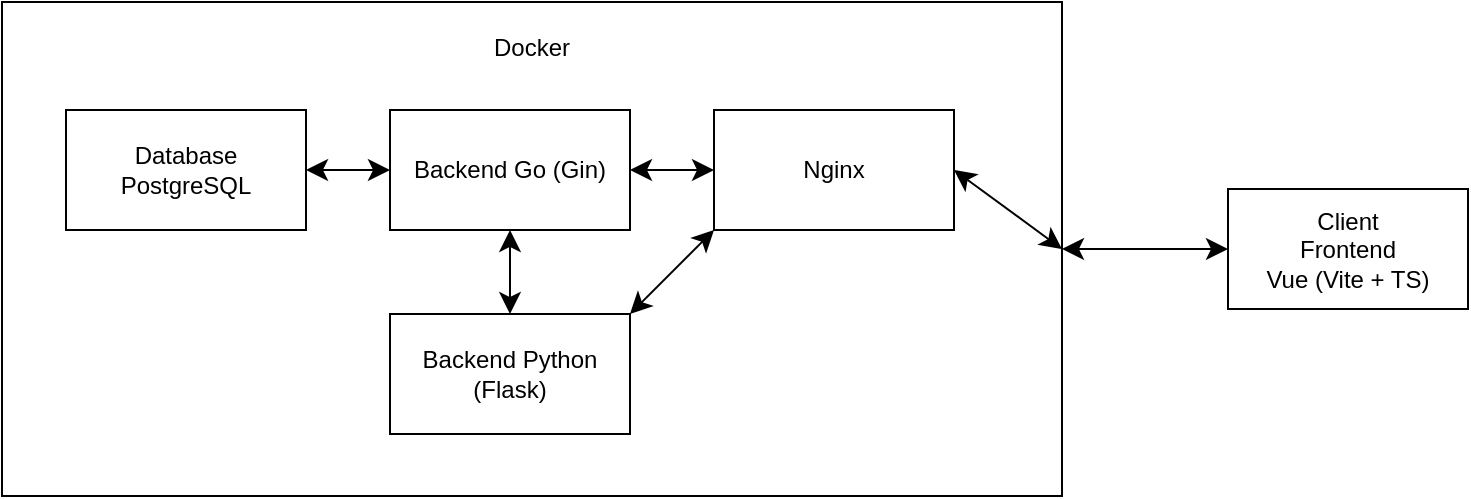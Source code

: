 <mxfile version="26.3.0">
  <diagram name="Страница — 1" id="zbMt8ld53hos1hts9wzq">
    <mxGraphModel dx="639" dy="1243" grid="0" gridSize="10" guides="1" tooltips="1" connect="1" arrows="1" fold="1" page="0" pageScale="1" pageWidth="827" pageHeight="1169" math="0" shadow="0">
      <root>
        <mxCell id="0" />
        <mxCell id="1" parent="0" />
        <mxCell id="MN3PHeWG23Chj6dq9QR9-1" value="" style="rounded=0;whiteSpace=wrap;html=1;" vertex="1" parent="1">
          <mxGeometry x="27" y="-82" width="530" height="247" as="geometry" />
        </mxCell>
        <mxCell id="MN3PHeWG23Chj6dq9QR9-2" value="Database&lt;br&gt;PostgreSQL" style="rounded=0;whiteSpace=wrap;html=1;" vertex="1" parent="1">
          <mxGeometry x="59" y="-28" width="120" height="60" as="geometry" />
        </mxCell>
        <mxCell id="MN3PHeWG23Chj6dq9QR9-4" value="Backend Go (Gin)" style="rounded=0;whiteSpace=wrap;html=1;" vertex="1" parent="1">
          <mxGeometry x="221" y="-28" width="120" height="60" as="geometry" />
        </mxCell>
        <mxCell id="MN3PHeWG23Chj6dq9QR9-5" value="Backend Python (Flask)" style="rounded=0;whiteSpace=wrap;html=1;" vertex="1" parent="1">
          <mxGeometry x="221" y="74" width="120" height="60" as="geometry" />
        </mxCell>
        <mxCell id="MN3PHeWG23Chj6dq9QR9-7" value="" style="endArrow=classic;startArrow=classic;html=1;rounded=0;fontSize=12;startSize=8;endSize=8;curved=1;exitX=1;exitY=0.5;exitDx=0;exitDy=0;entryX=0;entryY=0.5;entryDx=0;entryDy=0;" edge="1" parent="1" source="MN3PHeWG23Chj6dq9QR9-2" target="MN3PHeWG23Chj6dq9QR9-4">
          <mxGeometry width="50" height="50" relative="1" as="geometry">
            <mxPoint x="201" y="73" as="sourcePoint" />
            <mxPoint x="251" y="23" as="targetPoint" />
          </mxGeometry>
        </mxCell>
        <mxCell id="MN3PHeWG23Chj6dq9QR9-8" value="" style="endArrow=classic;startArrow=classic;html=1;rounded=0;fontSize=12;startSize=8;endSize=8;curved=1;exitX=0.5;exitY=1;exitDx=0;exitDy=0;entryX=0.5;entryY=0;entryDx=0;entryDy=0;" edge="1" parent="1" source="MN3PHeWG23Chj6dq9QR9-4" target="MN3PHeWG23Chj6dq9QR9-5">
          <mxGeometry width="50" height="50" relative="1" as="geometry">
            <mxPoint x="315" y="136" as="sourcePoint" />
            <mxPoint x="365" y="86" as="targetPoint" />
          </mxGeometry>
        </mxCell>
        <mxCell id="MN3PHeWG23Chj6dq9QR9-9" value="Nginx" style="rounded=0;whiteSpace=wrap;html=1;" vertex="1" parent="1">
          <mxGeometry x="383" y="-28" width="120" height="60" as="geometry" />
        </mxCell>
        <mxCell id="MN3PHeWG23Chj6dq9QR9-10" value="" style="endArrow=classic;startArrow=classic;html=1;rounded=0;fontSize=12;startSize=8;endSize=8;curved=1;exitX=1;exitY=0.5;exitDx=0;exitDy=0;entryX=0;entryY=0.5;entryDx=0;entryDy=0;" edge="1" parent="1" source="MN3PHeWG23Chj6dq9QR9-4" target="MN3PHeWG23Chj6dq9QR9-9">
          <mxGeometry width="50" height="50" relative="1" as="geometry">
            <mxPoint x="423" y="78" as="sourcePoint" />
            <mxPoint x="473" y="28" as="targetPoint" />
          </mxGeometry>
        </mxCell>
        <mxCell id="MN3PHeWG23Chj6dq9QR9-11" value="" style="endArrow=classic;startArrow=classic;html=1;rounded=0;fontSize=12;startSize=8;endSize=8;curved=1;exitX=1;exitY=0;exitDx=0;exitDy=0;entryX=0;entryY=1;entryDx=0;entryDy=0;" edge="1" parent="1" source="MN3PHeWG23Chj6dq9QR9-5" target="MN3PHeWG23Chj6dq9QR9-9">
          <mxGeometry width="50" height="50" relative="1" as="geometry">
            <mxPoint x="403" y="134" as="sourcePoint" />
            <mxPoint x="453" y="84" as="targetPoint" />
          </mxGeometry>
        </mxCell>
        <mxCell id="MN3PHeWG23Chj6dq9QR9-14" value="Docker" style="text;html=1;align=center;verticalAlign=middle;whiteSpace=wrap;rounded=0;" vertex="1" parent="1">
          <mxGeometry x="262" y="-74" width="60" height="30" as="geometry" />
        </mxCell>
        <mxCell id="MN3PHeWG23Chj6dq9QR9-16" value="" style="endArrow=classic;startArrow=classic;html=1;rounded=0;fontSize=12;startSize=8;endSize=8;curved=1;exitX=1;exitY=0.5;exitDx=0;exitDy=0;entryX=1;entryY=0.5;entryDx=0;entryDy=0;" edge="1" parent="1" source="MN3PHeWG23Chj6dq9QR9-9" target="MN3PHeWG23Chj6dq9QR9-1">
          <mxGeometry width="50" height="50" relative="1" as="geometry">
            <mxPoint x="503" y="154" as="sourcePoint" />
            <mxPoint x="573.711" y="104" as="targetPoint" />
          </mxGeometry>
        </mxCell>
        <mxCell id="MN3PHeWG23Chj6dq9QR9-17" value="Client&lt;br&gt;Frontend&lt;div&gt;Vue (Vite + TS)&lt;/div&gt;" style="rounded=0;whiteSpace=wrap;html=1;" vertex="1" parent="1">
          <mxGeometry x="640" y="11.5" width="120" height="60" as="geometry" />
        </mxCell>
        <mxCell id="MN3PHeWG23Chj6dq9QR9-19" value="" style="endArrow=classic;startArrow=classic;html=1;rounded=0;fontSize=12;startSize=8;endSize=8;curved=1;exitX=1;exitY=0.5;exitDx=0;exitDy=0;entryX=0;entryY=0.5;entryDx=0;entryDy=0;" edge="1" parent="1" source="MN3PHeWG23Chj6dq9QR9-1" target="MN3PHeWG23Chj6dq9QR9-17">
          <mxGeometry width="50" height="50" relative="1" as="geometry">
            <mxPoint x="717" y="177" as="sourcePoint" />
            <mxPoint x="767" y="127" as="targetPoint" />
          </mxGeometry>
        </mxCell>
      </root>
    </mxGraphModel>
  </diagram>
</mxfile>

